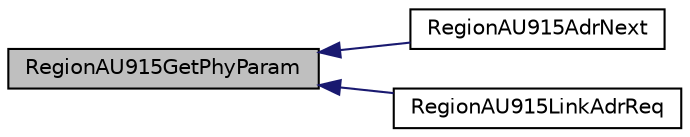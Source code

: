digraph "RegionAU915GetPhyParam"
{
  edge [fontname="Helvetica",fontsize="10",labelfontname="Helvetica",labelfontsize="10"];
  node [fontname="Helvetica",fontsize="10",shape=record];
  rankdir="LR";
  Node36 [label="RegionAU915GetPhyParam",height=0.2,width=0.4,color="black", fillcolor="grey75", style="filled", fontcolor="black"];
  Node36 -> Node37 [dir="back",color="midnightblue",fontsize="10",style="solid",fontname="Helvetica"];
  Node37 [label="RegionAU915AdrNext",height=0.2,width=0.4,color="black", fillcolor="white", style="filled",URL="$group___r_e_g_i_o_n_a_u915.html#ga1a95e39e41556d5660b62cc8e3ac375f",tooltip="Calculates the next datarate to set, when ADR is on or off. "];
  Node36 -> Node38 [dir="back",color="midnightblue",fontsize="10",style="solid",fontname="Helvetica"];
  Node38 [label="RegionAU915LinkAdrReq",height=0.2,width=0.4,color="black", fillcolor="white", style="filled",URL="$group___r_e_g_i_o_n_a_u915.html#ga2614037d99a37bdd1d3d7df1a3361201",tooltip="The function processes a Link ADR Request. "];
}
